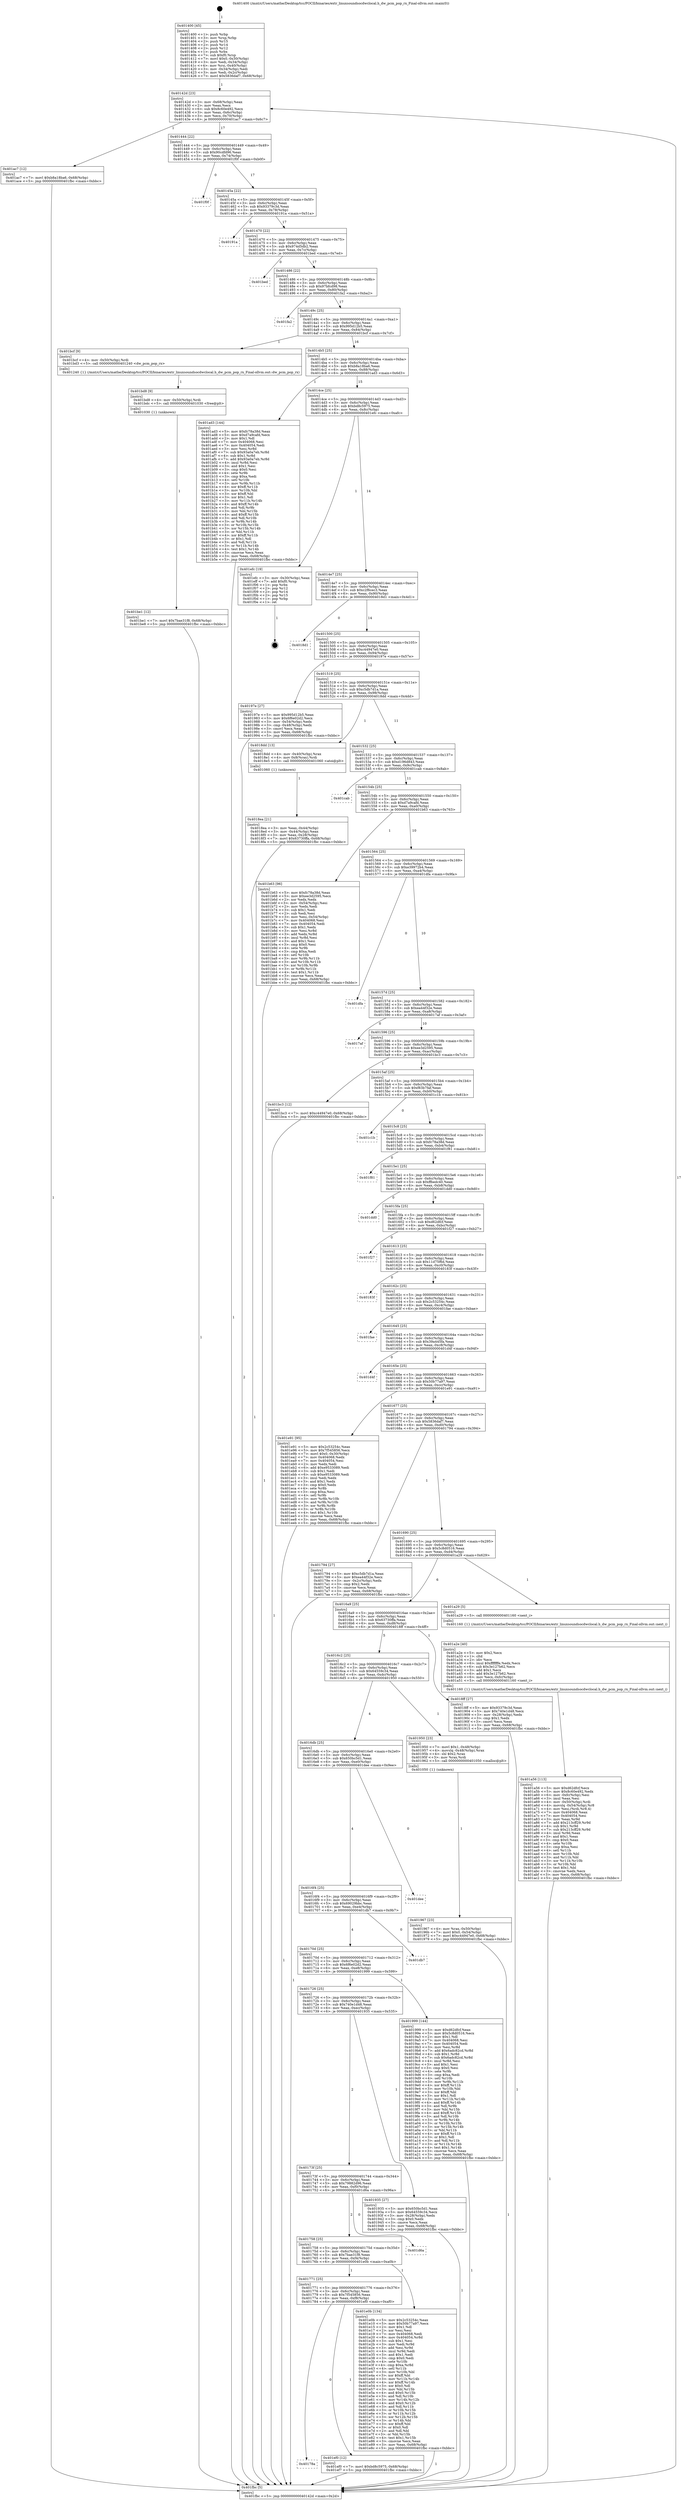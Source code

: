 digraph "0x401400" {
  label = "0x401400 (/mnt/c/Users/mathe/Desktop/tcc/POCII/binaries/extr_linuxsoundsocdwclocal.h_dw_pcm_pop_rx_Final-ollvm.out::main(0))"
  labelloc = "t"
  node[shape=record]

  Entry [label="",width=0.3,height=0.3,shape=circle,fillcolor=black,style=filled]
  "0x40142d" [label="{
     0x40142d [23]\l
     | [instrs]\l
     &nbsp;&nbsp;0x40142d \<+3\>: mov -0x68(%rbp),%eax\l
     &nbsp;&nbsp;0x401430 \<+2\>: mov %eax,%ecx\l
     &nbsp;&nbsp;0x401432 \<+6\>: sub $0x8c60e492,%ecx\l
     &nbsp;&nbsp;0x401438 \<+3\>: mov %eax,-0x6c(%rbp)\l
     &nbsp;&nbsp;0x40143b \<+3\>: mov %ecx,-0x70(%rbp)\l
     &nbsp;&nbsp;0x40143e \<+6\>: je 0000000000401ac7 \<main+0x6c7\>\l
  }"]
  "0x401ac7" [label="{
     0x401ac7 [12]\l
     | [instrs]\l
     &nbsp;&nbsp;0x401ac7 \<+7\>: movl $0xb8a18ba6,-0x68(%rbp)\l
     &nbsp;&nbsp;0x401ace \<+5\>: jmp 0000000000401fbc \<main+0xbbc\>\l
  }"]
  "0x401444" [label="{
     0x401444 [22]\l
     | [instrs]\l
     &nbsp;&nbsp;0x401444 \<+5\>: jmp 0000000000401449 \<main+0x49\>\l
     &nbsp;&nbsp;0x401449 \<+3\>: mov -0x6c(%rbp),%eax\l
     &nbsp;&nbsp;0x40144c \<+5\>: sub $0x90cdfd96,%eax\l
     &nbsp;&nbsp;0x401451 \<+3\>: mov %eax,-0x74(%rbp)\l
     &nbsp;&nbsp;0x401454 \<+6\>: je 0000000000401f0f \<main+0xb0f\>\l
  }"]
  Exit [label="",width=0.3,height=0.3,shape=circle,fillcolor=black,style=filled,peripheries=2]
  "0x401f0f" [label="{
     0x401f0f\l
  }", style=dashed]
  "0x40145a" [label="{
     0x40145a [22]\l
     | [instrs]\l
     &nbsp;&nbsp;0x40145a \<+5\>: jmp 000000000040145f \<main+0x5f\>\l
     &nbsp;&nbsp;0x40145f \<+3\>: mov -0x6c(%rbp),%eax\l
     &nbsp;&nbsp;0x401462 \<+5\>: sub $0x93379c3d,%eax\l
     &nbsp;&nbsp;0x401467 \<+3\>: mov %eax,-0x78(%rbp)\l
     &nbsp;&nbsp;0x40146a \<+6\>: je 000000000040191a \<main+0x51a\>\l
  }"]
  "0x40178a" [label="{
     0x40178a\l
  }", style=dashed]
  "0x40191a" [label="{
     0x40191a\l
  }", style=dashed]
  "0x401470" [label="{
     0x401470 [22]\l
     | [instrs]\l
     &nbsp;&nbsp;0x401470 \<+5\>: jmp 0000000000401475 \<main+0x75\>\l
     &nbsp;&nbsp;0x401475 \<+3\>: mov -0x6c(%rbp),%eax\l
     &nbsp;&nbsp;0x401478 \<+5\>: sub $0x974d5db2,%eax\l
     &nbsp;&nbsp;0x40147d \<+3\>: mov %eax,-0x7c(%rbp)\l
     &nbsp;&nbsp;0x401480 \<+6\>: je 0000000000401bed \<main+0x7ed\>\l
  }"]
  "0x401ef0" [label="{
     0x401ef0 [12]\l
     | [instrs]\l
     &nbsp;&nbsp;0x401ef0 \<+7\>: movl $0xbd8c5975,-0x68(%rbp)\l
     &nbsp;&nbsp;0x401ef7 \<+5\>: jmp 0000000000401fbc \<main+0xbbc\>\l
  }"]
  "0x401bed" [label="{
     0x401bed\l
  }", style=dashed]
  "0x401486" [label="{
     0x401486 [22]\l
     | [instrs]\l
     &nbsp;&nbsp;0x401486 \<+5\>: jmp 000000000040148b \<main+0x8b\>\l
     &nbsp;&nbsp;0x40148b \<+3\>: mov -0x6c(%rbp),%eax\l
     &nbsp;&nbsp;0x40148e \<+5\>: sub $0x97bfcd98,%eax\l
     &nbsp;&nbsp;0x401493 \<+3\>: mov %eax,-0x80(%rbp)\l
     &nbsp;&nbsp;0x401496 \<+6\>: je 0000000000401fa2 \<main+0xba2\>\l
  }"]
  "0x401771" [label="{
     0x401771 [25]\l
     | [instrs]\l
     &nbsp;&nbsp;0x401771 \<+5\>: jmp 0000000000401776 \<main+0x376\>\l
     &nbsp;&nbsp;0x401776 \<+3\>: mov -0x6c(%rbp),%eax\l
     &nbsp;&nbsp;0x401779 \<+5\>: sub $0x7f545856,%eax\l
     &nbsp;&nbsp;0x40177e \<+6\>: mov %eax,-0xf8(%rbp)\l
     &nbsp;&nbsp;0x401784 \<+6\>: je 0000000000401ef0 \<main+0xaf0\>\l
  }"]
  "0x401fa2" [label="{
     0x401fa2\l
  }", style=dashed]
  "0x40149c" [label="{
     0x40149c [25]\l
     | [instrs]\l
     &nbsp;&nbsp;0x40149c \<+5\>: jmp 00000000004014a1 \<main+0xa1\>\l
     &nbsp;&nbsp;0x4014a1 \<+3\>: mov -0x6c(%rbp),%eax\l
     &nbsp;&nbsp;0x4014a4 \<+5\>: sub $0x995d12b5,%eax\l
     &nbsp;&nbsp;0x4014a9 \<+6\>: mov %eax,-0x84(%rbp)\l
     &nbsp;&nbsp;0x4014af \<+6\>: je 0000000000401bcf \<main+0x7cf\>\l
  }"]
  "0x401e0b" [label="{
     0x401e0b [134]\l
     | [instrs]\l
     &nbsp;&nbsp;0x401e0b \<+5\>: mov $0x2c53254c,%eax\l
     &nbsp;&nbsp;0x401e10 \<+5\>: mov $0x50b77a97,%ecx\l
     &nbsp;&nbsp;0x401e15 \<+2\>: mov $0x1,%dl\l
     &nbsp;&nbsp;0x401e17 \<+2\>: xor %esi,%esi\l
     &nbsp;&nbsp;0x401e19 \<+7\>: mov 0x404068,%edi\l
     &nbsp;&nbsp;0x401e20 \<+8\>: mov 0x404054,%r8d\l
     &nbsp;&nbsp;0x401e28 \<+3\>: sub $0x1,%esi\l
     &nbsp;&nbsp;0x401e2b \<+3\>: mov %edi,%r9d\l
     &nbsp;&nbsp;0x401e2e \<+3\>: add %esi,%r9d\l
     &nbsp;&nbsp;0x401e31 \<+4\>: imul %r9d,%edi\l
     &nbsp;&nbsp;0x401e35 \<+3\>: and $0x1,%edi\l
     &nbsp;&nbsp;0x401e38 \<+3\>: cmp $0x0,%edi\l
     &nbsp;&nbsp;0x401e3b \<+4\>: sete %r10b\l
     &nbsp;&nbsp;0x401e3f \<+4\>: cmp $0xa,%r8d\l
     &nbsp;&nbsp;0x401e43 \<+4\>: setl %r11b\l
     &nbsp;&nbsp;0x401e47 \<+3\>: mov %r10b,%bl\l
     &nbsp;&nbsp;0x401e4a \<+3\>: xor $0xff,%bl\l
     &nbsp;&nbsp;0x401e4d \<+3\>: mov %r11b,%r14b\l
     &nbsp;&nbsp;0x401e50 \<+4\>: xor $0xff,%r14b\l
     &nbsp;&nbsp;0x401e54 \<+3\>: xor $0x0,%dl\l
     &nbsp;&nbsp;0x401e57 \<+3\>: mov %bl,%r15b\l
     &nbsp;&nbsp;0x401e5a \<+4\>: and $0x0,%r15b\l
     &nbsp;&nbsp;0x401e5e \<+3\>: and %dl,%r10b\l
     &nbsp;&nbsp;0x401e61 \<+3\>: mov %r14b,%r12b\l
     &nbsp;&nbsp;0x401e64 \<+4\>: and $0x0,%r12b\l
     &nbsp;&nbsp;0x401e68 \<+3\>: and %dl,%r11b\l
     &nbsp;&nbsp;0x401e6b \<+3\>: or %r10b,%r15b\l
     &nbsp;&nbsp;0x401e6e \<+3\>: or %r11b,%r12b\l
     &nbsp;&nbsp;0x401e71 \<+3\>: xor %r12b,%r15b\l
     &nbsp;&nbsp;0x401e74 \<+3\>: or %r14b,%bl\l
     &nbsp;&nbsp;0x401e77 \<+3\>: xor $0xff,%bl\l
     &nbsp;&nbsp;0x401e7a \<+3\>: or $0x0,%dl\l
     &nbsp;&nbsp;0x401e7d \<+2\>: and %dl,%bl\l
     &nbsp;&nbsp;0x401e7f \<+3\>: or %bl,%r15b\l
     &nbsp;&nbsp;0x401e82 \<+4\>: test $0x1,%r15b\l
     &nbsp;&nbsp;0x401e86 \<+3\>: cmovne %ecx,%eax\l
     &nbsp;&nbsp;0x401e89 \<+3\>: mov %eax,-0x68(%rbp)\l
     &nbsp;&nbsp;0x401e8c \<+5\>: jmp 0000000000401fbc \<main+0xbbc\>\l
  }"]
  "0x401bcf" [label="{
     0x401bcf [9]\l
     | [instrs]\l
     &nbsp;&nbsp;0x401bcf \<+4\>: mov -0x50(%rbp),%rdi\l
     &nbsp;&nbsp;0x401bd3 \<+5\>: call 0000000000401240 \<dw_pcm_pop_rx\>\l
     | [calls]\l
     &nbsp;&nbsp;0x401240 \{1\} (/mnt/c/Users/mathe/Desktop/tcc/POCII/binaries/extr_linuxsoundsocdwclocal.h_dw_pcm_pop_rx_Final-ollvm.out::dw_pcm_pop_rx)\l
  }"]
  "0x4014b5" [label="{
     0x4014b5 [25]\l
     | [instrs]\l
     &nbsp;&nbsp;0x4014b5 \<+5\>: jmp 00000000004014ba \<main+0xba\>\l
     &nbsp;&nbsp;0x4014ba \<+3\>: mov -0x6c(%rbp),%eax\l
     &nbsp;&nbsp;0x4014bd \<+5\>: sub $0xb8a18ba6,%eax\l
     &nbsp;&nbsp;0x4014c2 \<+6\>: mov %eax,-0x88(%rbp)\l
     &nbsp;&nbsp;0x4014c8 \<+6\>: je 0000000000401ad3 \<main+0x6d3\>\l
  }"]
  "0x401758" [label="{
     0x401758 [25]\l
     | [instrs]\l
     &nbsp;&nbsp;0x401758 \<+5\>: jmp 000000000040175d \<main+0x35d\>\l
     &nbsp;&nbsp;0x40175d \<+3\>: mov -0x6c(%rbp),%eax\l
     &nbsp;&nbsp;0x401760 \<+5\>: sub $0x7bae31f8,%eax\l
     &nbsp;&nbsp;0x401765 \<+6\>: mov %eax,-0xf4(%rbp)\l
     &nbsp;&nbsp;0x40176b \<+6\>: je 0000000000401e0b \<main+0xa0b\>\l
  }"]
  "0x401ad3" [label="{
     0x401ad3 [144]\l
     | [instrs]\l
     &nbsp;&nbsp;0x401ad3 \<+5\>: mov $0xfc78a38d,%eax\l
     &nbsp;&nbsp;0x401ad8 \<+5\>: mov $0xd7a9cafd,%ecx\l
     &nbsp;&nbsp;0x401add \<+2\>: mov $0x1,%dl\l
     &nbsp;&nbsp;0x401adf \<+7\>: mov 0x404068,%esi\l
     &nbsp;&nbsp;0x401ae6 \<+7\>: mov 0x404054,%edi\l
     &nbsp;&nbsp;0x401aed \<+3\>: mov %esi,%r8d\l
     &nbsp;&nbsp;0x401af0 \<+7\>: sub $0x93a0a7eb,%r8d\l
     &nbsp;&nbsp;0x401af7 \<+4\>: sub $0x1,%r8d\l
     &nbsp;&nbsp;0x401afb \<+7\>: add $0x93a0a7eb,%r8d\l
     &nbsp;&nbsp;0x401b02 \<+4\>: imul %r8d,%esi\l
     &nbsp;&nbsp;0x401b06 \<+3\>: and $0x1,%esi\l
     &nbsp;&nbsp;0x401b09 \<+3\>: cmp $0x0,%esi\l
     &nbsp;&nbsp;0x401b0c \<+4\>: sete %r9b\l
     &nbsp;&nbsp;0x401b10 \<+3\>: cmp $0xa,%edi\l
     &nbsp;&nbsp;0x401b13 \<+4\>: setl %r10b\l
     &nbsp;&nbsp;0x401b17 \<+3\>: mov %r9b,%r11b\l
     &nbsp;&nbsp;0x401b1a \<+4\>: xor $0xff,%r11b\l
     &nbsp;&nbsp;0x401b1e \<+3\>: mov %r10b,%bl\l
     &nbsp;&nbsp;0x401b21 \<+3\>: xor $0xff,%bl\l
     &nbsp;&nbsp;0x401b24 \<+3\>: xor $0x1,%dl\l
     &nbsp;&nbsp;0x401b27 \<+3\>: mov %r11b,%r14b\l
     &nbsp;&nbsp;0x401b2a \<+4\>: and $0xff,%r14b\l
     &nbsp;&nbsp;0x401b2e \<+3\>: and %dl,%r9b\l
     &nbsp;&nbsp;0x401b31 \<+3\>: mov %bl,%r15b\l
     &nbsp;&nbsp;0x401b34 \<+4\>: and $0xff,%r15b\l
     &nbsp;&nbsp;0x401b38 \<+3\>: and %dl,%r10b\l
     &nbsp;&nbsp;0x401b3b \<+3\>: or %r9b,%r14b\l
     &nbsp;&nbsp;0x401b3e \<+3\>: or %r10b,%r15b\l
     &nbsp;&nbsp;0x401b41 \<+3\>: xor %r15b,%r14b\l
     &nbsp;&nbsp;0x401b44 \<+3\>: or %bl,%r11b\l
     &nbsp;&nbsp;0x401b47 \<+4\>: xor $0xff,%r11b\l
     &nbsp;&nbsp;0x401b4b \<+3\>: or $0x1,%dl\l
     &nbsp;&nbsp;0x401b4e \<+3\>: and %dl,%r11b\l
     &nbsp;&nbsp;0x401b51 \<+3\>: or %r11b,%r14b\l
     &nbsp;&nbsp;0x401b54 \<+4\>: test $0x1,%r14b\l
     &nbsp;&nbsp;0x401b58 \<+3\>: cmovne %ecx,%eax\l
     &nbsp;&nbsp;0x401b5b \<+3\>: mov %eax,-0x68(%rbp)\l
     &nbsp;&nbsp;0x401b5e \<+5\>: jmp 0000000000401fbc \<main+0xbbc\>\l
  }"]
  "0x4014ce" [label="{
     0x4014ce [25]\l
     | [instrs]\l
     &nbsp;&nbsp;0x4014ce \<+5\>: jmp 00000000004014d3 \<main+0xd3\>\l
     &nbsp;&nbsp;0x4014d3 \<+3\>: mov -0x6c(%rbp),%eax\l
     &nbsp;&nbsp;0x4014d6 \<+5\>: sub $0xbd8c5975,%eax\l
     &nbsp;&nbsp;0x4014db \<+6\>: mov %eax,-0x8c(%rbp)\l
     &nbsp;&nbsp;0x4014e1 \<+6\>: je 0000000000401efc \<main+0xafc\>\l
  }"]
  "0x401d6a" [label="{
     0x401d6a\l
  }", style=dashed]
  "0x401efc" [label="{
     0x401efc [19]\l
     | [instrs]\l
     &nbsp;&nbsp;0x401efc \<+3\>: mov -0x30(%rbp),%eax\l
     &nbsp;&nbsp;0x401eff \<+7\>: add $0xf0,%rsp\l
     &nbsp;&nbsp;0x401f06 \<+1\>: pop %rbx\l
     &nbsp;&nbsp;0x401f07 \<+2\>: pop %r12\l
     &nbsp;&nbsp;0x401f09 \<+2\>: pop %r14\l
     &nbsp;&nbsp;0x401f0b \<+2\>: pop %r15\l
     &nbsp;&nbsp;0x401f0d \<+1\>: pop %rbp\l
     &nbsp;&nbsp;0x401f0e \<+1\>: ret\l
  }"]
  "0x4014e7" [label="{
     0x4014e7 [25]\l
     | [instrs]\l
     &nbsp;&nbsp;0x4014e7 \<+5\>: jmp 00000000004014ec \<main+0xec\>\l
     &nbsp;&nbsp;0x4014ec \<+3\>: mov -0x6c(%rbp),%eax\l
     &nbsp;&nbsp;0x4014ef \<+5\>: sub $0xc2f6cec3,%eax\l
     &nbsp;&nbsp;0x4014f4 \<+6\>: mov %eax,-0x90(%rbp)\l
     &nbsp;&nbsp;0x4014fa \<+6\>: je 00000000004018d1 \<main+0x4d1\>\l
  }"]
  "0x401be1" [label="{
     0x401be1 [12]\l
     | [instrs]\l
     &nbsp;&nbsp;0x401be1 \<+7\>: movl $0x7bae31f8,-0x68(%rbp)\l
     &nbsp;&nbsp;0x401be8 \<+5\>: jmp 0000000000401fbc \<main+0xbbc\>\l
  }"]
  "0x4018d1" [label="{
     0x4018d1\l
  }", style=dashed]
  "0x401500" [label="{
     0x401500 [25]\l
     | [instrs]\l
     &nbsp;&nbsp;0x401500 \<+5\>: jmp 0000000000401505 \<main+0x105\>\l
     &nbsp;&nbsp;0x401505 \<+3\>: mov -0x6c(%rbp),%eax\l
     &nbsp;&nbsp;0x401508 \<+5\>: sub $0xc44947e0,%eax\l
     &nbsp;&nbsp;0x40150d \<+6\>: mov %eax,-0x94(%rbp)\l
     &nbsp;&nbsp;0x401513 \<+6\>: je 000000000040197e \<main+0x57e\>\l
  }"]
  "0x401bd8" [label="{
     0x401bd8 [9]\l
     | [instrs]\l
     &nbsp;&nbsp;0x401bd8 \<+4\>: mov -0x50(%rbp),%rdi\l
     &nbsp;&nbsp;0x401bdc \<+5\>: call 0000000000401030 \<free@plt\>\l
     | [calls]\l
     &nbsp;&nbsp;0x401030 \{1\} (unknown)\l
  }"]
  "0x40197e" [label="{
     0x40197e [27]\l
     | [instrs]\l
     &nbsp;&nbsp;0x40197e \<+5\>: mov $0x995d12b5,%eax\l
     &nbsp;&nbsp;0x401983 \<+5\>: mov $0x6f6e02d2,%ecx\l
     &nbsp;&nbsp;0x401988 \<+3\>: mov -0x54(%rbp),%edx\l
     &nbsp;&nbsp;0x40198b \<+3\>: cmp -0x48(%rbp),%edx\l
     &nbsp;&nbsp;0x40198e \<+3\>: cmovl %ecx,%eax\l
     &nbsp;&nbsp;0x401991 \<+3\>: mov %eax,-0x68(%rbp)\l
     &nbsp;&nbsp;0x401994 \<+5\>: jmp 0000000000401fbc \<main+0xbbc\>\l
  }"]
  "0x401519" [label="{
     0x401519 [25]\l
     | [instrs]\l
     &nbsp;&nbsp;0x401519 \<+5\>: jmp 000000000040151e \<main+0x11e\>\l
     &nbsp;&nbsp;0x40151e \<+3\>: mov -0x6c(%rbp),%eax\l
     &nbsp;&nbsp;0x401521 \<+5\>: sub $0xc5db7d1a,%eax\l
     &nbsp;&nbsp;0x401526 \<+6\>: mov %eax,-0x98(%rbp)\l
     &nbsp;&nbsp;0x40152c \<+6\>: je 00000000004018dd \<main+0x4dd\>\l
  }"]
  "0x401a56" [label="{
     0x401a56 [113]\l
     | [instrs]\l
     &nbsp;&nbsp;0x401a56 \<+5\>: mov $0xd62dfcf,%ecx\l
     &nbsp;&nbsp;0x401a5b \<+5\>: mov $0x8c60e492,%edx\l
     &nbsp;&nbsp;0x401a60 \<+6\>: mov -0xfc(%rbp),%esi\l
     &nbsp;&nbsp;0x401a66 \<+3\>: imul %eax,%esi\l
     &nbsp;&nbsp;0x401a69 \<+4\>: mov -0x50(%rbp),%rdi\l
     &nbsp;&nbsp;0x401a6d \<+4\>: movslq -0x54(%rbp),%r8\l
     &nbsp;&nbsp;0x401a71 \<+4\>: mov %esi,(%rdi,%r8,4)\l
     &nbsp;&nbsp;0x401a75 \<+7\>: mov 0x404068,%eax\l
     &nbsp;&nbsp;0x401a7c \<+7\>: mov 0x404054,%esi\l
     &nbsp;&nbsp;0x401a83 \<+3\>: mov %eax,%r9d\l
     &nbsp;&nbsp;0x401a86 \<+7\>: add $0x213cff29,%r9d\l
     &nbsp;&nbsp;0x401a8d \<+4\>: sub $0x1,%r9d\l
     &nbsp;&nbsp;0x401a91 \<+7\>: sub $0x213cff29,%r9d\l
     &nbsp;&nbsp;0x401a98 \<+4\>: imul %r9d,%eax\l
     &nbsp;&nbsp;0x401a9c \<+3\>: and $0x1,%eax\l
     &nbsp;&nbsp;0x401a9f \<+3\>: cmp $0x0,%eax\l
     &nbsp;&nbsp;0x401aa2 \<+4\>: sete %r10b\l
     &nbsp;&nbsp;0x401aa6 \<+3\>: cmp $0xa,%esi\l
     &nbsp;&nbsp;0x401aa9 \<+4\>: setl %r11b\l
     &nbsp;&nbsp;0x401aad \<+3\>: mov %r10b,%bl\l
     &nbsp;&nbsp;0x401ab0 \<+3\>: and %r11b,%bl\l
     &nbsp;&nbsp;0x401ab3 \<+3\>: xor %r11b,%r10b\l
     &nbsp;&nbsp;0x401ab6 \<+3\>: or %r10b,%bl\l
     &nbsp;&nbsp;0x401ab9 \<+3\>: test $0x1,%bl\l
     &nbsp;&nbsp;0x401abc \<+3\>: cmovne %edx,%ecx\l
     &nbsp;&nbsp;0x401abf \<+3\>: mov %ecx,-0x68(%rbp)\l
     &nbsp;&nbsp;0x401ac2 \<+5\>: jmp 0000000000401fbc \<main+0xbbc\>\l
  }"]
  "0x4018dd" [label="{
     0x4018dd [13]\l
     | [instrs]\l
     &nbsp;&nbsp;0x4018dd \<+4\>: mov -0x40(%rbp),%rax\l
     &nbsp;&nbsp;0x4018e1 \<+4\>: mov 0x8(%rax),%rdi\l
     &nbsp;&nbsp;0x4018e5 \<+5\>: call 0000000000401060 \<atoi@plt\>\l
     | [calls]\l
     &nbsp;&nbsp;0x401060 \{1\} (unknown)\l
  }"]
  "0x401532" [label="{
     0x401532 [25]\l
     | [instrs]\l
     &nbsp;&nbsp;0x401532 \<+5\>: jmp 0000000000401537 \<main+0x137\>\l
     &nbsp;&nbsp;0x401537 \<+3\>: mov -0x6c(%rbp),%eax\l
     &nbsp;&nbsp;0x40153a \<+5\>: sub $0xd196d843,%eax\l
     &nbsp;&nbsp;0x40153f \<+6\>: mov %eax,-0x9c(%rbp)\l
     &nbsp;&nbsp;0x401545 \<+6\>: je 0000000000401cab \<main+0x8ab\>\l
  }"]
  "0x401a2e" [label="{
     0x401a2e [40]\l
     | [instrs]\l
     &nbsp;&nbsp;0x401a2e \<+5\>: mov $0x2,%ecx\l
     &nbsp;&nbsp;0x401a33 \<+1\>: cltd\l
     &nbsp;&nbsp;0x401a34 \<+2\>: idiv %ecx\l
     &nbsp;&nbsp;0x401a36 \<+6\>: imul $0xfffffffe,%edx,%ecx\l
     &nbsp;&nbsp;0x401a3c \<+6\>: sub $0x3e127b62,%ecx\l
     &nbsp;&nbsp;0x401a42 \<+3\>: add $0x1,%ecx\l
     &nbsp;&nbsp;0x401a45 \<+6\>: add $0x3e127b62,%ecx\l
     &nbsp;&nbsp;0x401a4b \<+6\>: mov %ecx,-0xfc(%rbp)\l
     &nbsp;&nbsp;0x401a51 \<+5\>: call 0000000000401160 \<next_i\>\l
     | [calls]\l
     &nbsp;&nbsp;0x401160 \{1\} (/mnt/c/Users/mathe/Desktop/tcc/POCII/binaries/extr_linuxsoundsocdwclocal.h_dw_pcm_pop_rx_Final-ollvm.out::next_i)\l
  }"]
  "0x401cab" [label="{
     0x401cab\l
  }", style=dashed]
  "0x40154b" [label="{
     0x40154b [25]\l
     | [instrs]\l
     &nbsp;&nbsp;0x40154b \<+5\>: jmp 0000000000401550 \<main+0x150\>\l
     &nbsp;&nbsp;0x401550 \<+3\>: mov -0x6c(%rbp),%eax\l
     &nbsp;&nbsp;0x401553 \<+5\>: sub $0xd7a9cafd,%eax\l
     &nbsp;&nbsp;0x401558 \<+6\>: mov %eax,-0xa0(%rbp)\l
     &nbsp;&nbsp;0x40155e \<+6\>: je 0000000000401b63 \<main+0x763\>\l
  }"]
  "0x401967" [label="{
     0x401967 [23]\l
     | [instrs]\l
     &nbsp;&nbsp;0x401967 \<+4\>: mov %rax,-0x50(%rbp)\l
     &nbsp;&nbsp;0x40196b \<+7\>: movl $0x0,-0x54(%rbp)\l
     &nbsp;&nbsp;0x401972 \<+7\>: movl $0xc44947e0,-0x68(%rbp)\l
     &nbsp;&nbsp;0x401979 \<+5\>: jmp 0000000000401fbc \<main+0xbbc\>\l
  }"]
  "0x401b63" [label="{
     0x401b63 [96]\l
     | [instrs]\l
     &nbsp;&nbsp;0x401b63 \<+5\>: mov $0xfc78a38d,%eax\l
     &nbsp;&nbsp;0x401b68 \<+5\>: mov $0xee3d2595,%ecx\l
     &nbsp;&nbsp;0x401b6d \<+2\>: xor %edx,%edx\l
     &nbsp;&nbsp;0x401b6f \<+3\>: mov -0x54(%rbp),%esi\l
     &nbsp;&nbsp;0x401b72 \<+2\>: mov %edx,%edi\l
     &nbsp;&nbsp;0x401b74 \<+3\>: sub $0x1,%edi\l
     &nbsp;&nbsp;0x401b77 \<+2\>: sub %edi,%esi\l
     &nbsp;&nbsp;0x401b79 \<+3\>: mov %esi,-0x54(%rbp)\l
     &nbsp;&nbsp;0x401b7c \<+7\>: mov 0x404068,%esi\l
     &nbsp;&nbsp;0x401b83 \<+7\>: mov 0x404054,%edi\l
     &nbsp;&nbsp;0x401b8a \<+3\>: sub $0x1,%edx\l
     &nbsp;&nbsp;0x401b8d \<+3\>: mov %esi,%r8d\l
     &nbsp;&nbsp;0x401b90 \<+3\>: add %edx,%r8d\l
     &nbsp;&nbsp;0x401b93 \<+4\>: imul %r8d,%esi\l
     &nbsp;&nbsp;0x401b97 \<+3\>: and $0x1,%esi\l
     &nbsp;&nbsp;0x401b9a \<+3\>: cmp $0x0,%esi\l
     &nbsp;&nbsp;0x401b9d \<+4\>: sete %r9b\l
     &nbsp;&nbsp;0x401ba1 \<+3\>: cmp $0xa,%edi\l
     &nbsp;&nbsp;0x401ba4 \<+4\>: setl %r10b\l
     &nbsp;&nbsp;0x401ba8 \<+3\>: mov %r9b,%r11b\l
     &nbsp;&nbsp;0x401bab \<+3\>: and %r10b,%r11b\l
     &nbsp;&nbsp;0x401bae \<+3\>: xor %r10b,%r9b\l
     &nbsp;&nbsp;0x401bb1 \<+3\>: or %r9b,%r11b\l
     &nbsp;&nbsp;0x401bb4 \<+4\>: test $0x1,%r11b\l
     &nbsp;&nbsp;0x401bb8 \<+3\>: cmovne %ecx,%eax\l
     &nbsp;&nbsp;0x401bbb \<+3\>: mov %eax,-0x68(%rbp)\l
     &nbsp;&nbsp;0x401bbe \<+5\>: jmp 0000000000401fbc \<main+0xbbc\>\l
  }"]
  "0x401564" [label="{
     0x401564 [25]\l
     | [instrs]\l
     &nbsp;&nbsp;0x401564 \<+5\>: jmp 0000000000401569 \<main+0x169\>\l
     &nbsp;&nbsp;0x401569 \<+3\>: mov -0x6c(%rbp),%eax\l
     &nbsp;&nbsp;0x40156c \<+5\>: sub $0xe39972b4,%eax\l
     &nbsp;&nbsp;0x401571 \<+6\>: mov %eax,-0xa4(%rbp)\l
     &nbsp;&nbsp;0x401577 \<+6\>: je 0000000000401dfa \<main+0x9fa\>\l
  }"]
  "0x40173f" [label="{
     0x40173f [25]\l
     | [instrs]\l
     &nbsp;&nbsp;0x40173f \<+5\>: jmp 0000000000401744 \<main+0x344\>\l
     &nbsp;&nbsp;0x401744 \<+3\>: mov -0x6c(%rbp),%eax\l
     &nbsp;&nbsp;0x401747 \<+5\>: sub $0x79882d96,%eax\l
     &nbsp;&nbsp;0x40174c \<+6\>: mov %eax,-0xf0(%rbp)\l
     &nbsp;&nbsp;0x401752 \<+6\>: je 0000000000401d6a \<main+0x96a\>\l
  }"]
  "0x401dfa" [label="{
     0x401dfa\l
  }", style=dashed]
  "0x40157d" [label="{
     0x40157d [25]\l
     | [instrs]\l
     &nbsp;&nbsp;0x40157d \<+5\>: jmp 0000000000401582 \<main+0x182\>\l
     &nbsp;&nbsp;0x401582 \<+3\>: mov -0x6c(%rbp),%eax\l
     &nbsp;&nbsp;0x401585 \<+5\>: sub $0xea44f32e,%eax\l
     &nbsp;&nbsp;0x40158a \<+6\>: mov %eax,-0xa8(%rbp)\l
     &nbsp;&nbsp;0x401590 \<+6\>: je 00000000004017af \<main+0x3af\>\l
  }"]
  "0x401935" [label="{
     0x401935 [27]\l
     | [instrs]\l
     &nbsp;&nbsp;0x401935 \<+5\>: mov $0x650bc5d1,%eax\l
     &nbsp;&nbsp;0x40193a \<+5\>: mov $0x64559c34,%ecx\l
     &nbsp;&nbsp;0x40193f \<+3\>: mov -0x28(%rbp),%edx\l
     &nbsp;&nbsp;0x401942 \<+3\>: cmp $0x0,%edx\l
     &nbsp;&nbsp;0x401945 \<+3\>: cmove %ecx,%eax\l
     &nbsp;&nbsp;0x401948 \<+3\>: mov %eax,-0x68(%rbp)\l
     &nbsp;&nbsp;0x40194b \<+5\>: jmp 0000000000401fbc \<main+0xbbc\>\l
  }"]
  "0x4017af" [label="{
     0x4017af\l
  }", style=dashed]
  "0x401596" [label="{
     0x401596 [25]\l
     | [instrs]\l
     &nbsp;&nbsp;0x401596 \<+5\>: jmp 000000000040159b \<main+0x19b\>\l
     &nbsp;&nbsp;0x40159b \<+3\>: mov -0x6c(%rbp),%eax\l
     &nbsp;&nbsp;0x40159e \<+5\>: sub $0xee3d2595,%eax\l
     &nbsp;&nbsp;0x4015a3 \<+6\>: mov %eax,-0xac(%rbp)\l
     &nbsp;&nbsp;0x4015a9 \<+6\>: je 0000000000401bc3 \<main+0x7c3\>\l
  }"]
  "0x401726" [label="{
     0x401726 [25]\l
     | [instrs]\l
     &nbsp;&nbsp;0x401726 \<+5\>: jmp 000000000040172b \<main+0x32b\>\l
     &nbsp;&nbsp;0x40172b \<+3\>: mov -0x6c(%rbp),%eax\l
     &nbsp;&nbsp;0x40172e \<+5\>: sub $0x740e1d48,%eax\l
     &nbsp;&nbsp;0x401733 \<+6\>: mov %eax,-0xec(%rbp)\l
     &nbsp;&nbsp;0x401739 \<+6\>: je 0000000000401935 \<main+0x535\>\l
  }"]
  "0x401bc3" [label="{
     0x401bc3 [12]\l
     | [instrs]\l
     &nbsp;&nbsp;0x401bc3 \<+7\>: movl $0xc44947e0,-0x68(%rbp)\l
     &nbsp;&nbsp;0x401bca \<+5\>: jmp 0000000000401fbc \<main+0xbbc\>\l
  }"]
  "0x4015af" [label="{
     0x4015af [25]\l
     | [instrs]\l
     &nbsp;&nbsp;0x4015af \<+5\>: jmp 00000000004015b4 \<main+0x1b4\>\l
     &nbsp;&nbsp;0x4015b4 \<+3\>: mov -0x6c(%rbp),%eax\l
     &nbsp;&nbsp;0x4015b7 \<+5\>: sub $0xf83b7faf,%eax\l
     &nbsp;&nbsp;0x4015bc \<+6\>: mov %eax,-0xb0(%rbp)\l
     &nbsp;&nbsp;0x4015c2 \<+6\>: je 0000000000401c1b \<main+0x81b\>\l
  }"]
  "0x401999" [label="{
     0x401999 [144]\l
     | [instrs]\l
     &nbsp;&nbsp;0x401999 \<+5\>: mov $0xd62dfcf,%eax\l
     &nbsp;&nbsp;0x40199e \<+5\>: mov $0x5c8d0516,%ecx\l
     &nbsp;&nbsp;0x4019a3 \<+2\>: mov $0x1,%dl\l
     &nbsp;&nbsp;0x4019a5 \<+7\>: mov 0x404068,%esi\l
     &nbsp;&nbsp;0x4019ac \<+7\>: mov 0x404054,%edi\l
     &nbsp;&nbsp;0x4019b3 \<+3\>: mov %esi,%r8d\l
     &nbsp;&nbsp;0x4019b6 \<+7\>: add $0x6adc82cd,%r8d\l
     &nbsp;&nbsp;0x4019bd \<+4\>: sub $0x1,%r8d\l
     &nbsp;&nbsp;0x4019c1 \<+7\>: sub $0x6adc82cd,%r8d\l
     &nbsp;&nbsp;0x4019c8 \<+4\>: imul %r8d,%esi\l
     &nbsp;&nbsp;0x4019cc \<+3\>: and $0x1,%esi\l
     &nbsp;&nbsp;0x4019cf \<+3\>: cmp $0x0,%esi\l
     &nbsp;&nbsp;0x4019d2 \<+4\>: sete %r9b\l
     &nbsp;&nbsp;0x4019d6 \<+3\>: cmp $0xa,%edi\l
     &nbsp;&nbsp;0x4019d9 \<+4\>: setl %r10b\l
     &nbsp;&nbsp;0x4019dd \<+3\>: mov %r9b,%r11b\l
     &nbsp;&nbsp;0x4019e0 \<+4\>: xor $0xff,%r11b\l
     &nbsp;&nbsp;0x4019e4 \<+3\>: mov %r10b,%bl\l
     &nbsp;&nbsp;0x4019e7 \<+3\>: xor $0xff,%bl\l
     &nbsp;&nbsp;0x4019ea \<+3\>: xor $0x1,%dl\l
     &nbsp;&nbsp;0x4019ed \<+3\>: mov %r11b,%r14b\l
     &nbsp;&nbsp;0x4019f0 \<+4\>: and $0xff,%r14b\l
     &nbsp;&nbsp;0x4019f4 \<+3\>: and %dl,%r9b\l
     &nbsp;&nbsp;0x4019f7 \<+3\>: mov %bl,%r15b\l
     &nbsp;&nbsp;0x4019fa \<+4\>: and $0xff,%r15b\l
     &nbsp;&nbsp;0x4019fe \<+3\>: and %dl,%r10b\l
     &nbsp;&nbsp;0x401a01 \<+3\>: or %r9b,%r14b\l
     &nbsp;&nbsp;0x401a04 \<+3\>: or %r10b,%r15b\l
     &nbsp;&nbsp;0x401a07 \<+3\>: xor %r15b,%r14b\l
     &nbsp;&nbsp;0x401a0a \<+3\>: or %bl,%r11b\l
     &nbsp;&nbsp;0x401a0d \<+4\>: xor $0xff,%r11b\l
     &nbsp;&nbsp;0x401a11 \<+3\>: or $0x1,%dl\l
     &nbsp;&nbsp;0x401a14 \<+3\>: and %dl,%r11b\l
     &nbsp;&nbsp;0x401a17 \<+3\>: or %r11b,%r14b\l
     &nbsp;&nbsp;0x401a1a \<+4\>: test $0x1,%r14b\l
     &nbsp;&nbsp;0x401a1e \<+3\>: cmovne %ecx,%eax\l
     &nbsp;&nbsp;0x401a21 \<+3\>: mov %eax,-0x68(%rbp)\l
     &nbsp;&nbsp;0x401a24 \<+5\>: jmp 0000000000401fbc \<main+0xbbc\>\l
  }"]
  "0x401c1b" [label="{
     0x401c1b\l
  }", style=dashed]
  "0x4015c8" [label="{
     0x4015c8 [25]\l
     | [instrs]\l
     &nbsp;&nbsp;0x4015c8 \<+5\>: jmp 00000000004015cd \<main+0x1cd\>\l
     &nbsp;&nbsp;0x4015cd \<+3\>: mov -0x6c(%rbp),%eax\l
     &nbsp;&nbsp;0x4015d0 \<+5\>: sub $0xfc78a38d,%eax\l
     &nbsp;&nbsp;0x4015d5 \<+6\>: mov %eax,-0xb4(%rbp)\l
     &nbsp;&nbsp;0x4015db \<+6\>: je 0000000000401f81 \<main+0xb81\>\l
  }"]
  "0x40170d" [label="{
     0x40170d [25]\l
     | [instrs]\l
     &nbsp;&nbsp;0x40170d \<+5\>: jmp 0000000000401712 \<main+0x312\>\l
     &nbsp;&nbsp;0x401712 \<+3\>: mov -0x6c(%rbp),%eax\l
     &nbsp;&nbsp;0x401715 \<+5\>: sub $0x6f6e02d2,%eax\l
     &nbsp;&nbsp;0x40171a \<+6\>: mov %eax,-0xe8(%rbp)\l
     &nbsp;&nbsp;0x401720 \<+6\>: je 0000000000401999 \<main+0x599\>\l
  }"]
  "0x401f81" [label="{
     0x401f81\l
  }", style=dashed]
  "0x4015e1" [label="{
     0x4015e1 [25]\l
     | [instrs]\l
     &nbsp;&nbsp;0x4015e1 \<+5\>: jmp 00000000004015e6 \<main+0x1e6\>\l
     &nbsp;&nbsp;0x4015e6 \<+3\>: mov -0x6c(%rbp),%eax\l
     &nbsp;&nbsp;0x4015e9 \<+5\>: sub $0xffbedc40,%eax\l
     &nbsp;&nbsp;0x4015ee \<+6\>: mov %eax,-0xb8(%rbp)\l
     &nbsp;&nbsp;0x4015f4 \<+6\>: je 0000000000401dd0 \<main+0x9d0\>\l
  }"]
  "0x401db7" [label="{
     0x401db7\l
  }", style=dashed]
  "0x401dd0" [label="{
     0x401dd0\l
  }", style=dashed]
  "0x4015fa" [label="{
     0x4015fa [25]\l
     | [instrs]\l
     &nbsp;&nbsp;0x4015fa \<+5\>: jmp 00000000004015ff \<main+0x1ff\>\l
     &nbsp;&nbsp;0x4015ff \<+3\>: mov -0x6c(%rbp),%eax\l
     &nbsp;&nbsp;0x401602 \<+5\>: sub $0xd62dfcf,%eax\l
     &nbsp;&nbsp;0x401607 \<+6\>: mov %eax,-0xbc(%rbp)\l
     &nbsp;&nbsp;0x40160d \<+6\>: je 0000000000401f27 \<main+0xb27\>\l
  }"]
  "0x4016f4" [label="{
     0x4016f4 [25]\l
     | [instrs]\l
     &nbsp;&nbsp;0x4016f4 \<+5\>: jmp 00000000004016f9 \<main+0x2f9\>\l
     &nbsp;&nbsp;0x4016f9 \<+3\>: mov -0x6c(%rbp),%eax\l
     &nbsp;&nbsp;0x4016fc \<+5\>: sub $0x69029bbc,%eax\l
     &nbsp;&nbsp;0x401701 \<+6\>: mov %eax,-0xe4(%rbp)\l
     &nbsp;&nbsp;0x401707 \<+6\>: je 0000000000401db7 \<main+0x9b7\>\l
  }"]
  "0x401f27" [label="{
     0x401f27\l
  }", style=dashed]
  "0x401613" [label="{
     0x401613 [25]\l
     | [instrs]\l
     &nbsp;&nbsp;0x401613 \<+5\>: jmp 0000000000401618 \<main+0x218\>\l
     &nbsp;&nbsp;0x401618 \<+3\>: mov -0x6c(%rbp),%eax\l
     &nbsp;&nbsp;0x40161b \<+5\>: sub $0x11d75f6d,%eax\l
     &nbsp;&nbsp;0x401620 \<+6\>: mov %eax,-0xc0(%rbp)\l
     &nbsp;&nbsp;0x401626 \<+6\>: je 000000000040183f \<main+0x43f\>\l
  }"]
  "0x401dee" [label="{
     0x401dee\l
  }", style=dashed]
  "0x40183f" [label="{
     0x40183f\l
  }", style=dashed]
  "0x40162c" [label="{
     0x40162c [25]\l
     | [instrs]\l
     &nbsp;&nbsp;0x40162c \<+5\>: jmp 0000000000401631 \<main+0x231\>\l
     &nbsp;&nbsp;0x401631 \<+3\>: mov -0x6c(%rbp),%eax\l
     &nbsp;&nbsp;0x401634 \<+5\>: sub $0x2c53254c,%eax\l
     &nbsp;&nbsp;0x401639 \<+6\>: mov %eax,-0xc4(%rbp)\l
     &nbsp;&nbsp;0x40163f \<+6\>: je 0000000000401fae \<main+0xbae\>\l
  }"]
  "0x4016db" [label="{
     0x4016db [25]\l
     | [instrs]\l
     &nbsp;&nbsp;0x4016db \<+5\>: jmp 00000000004016e0 \<main+0x2e0\>\l
     &nbsp;&nbsp;0x4016e0 \<+3\>: mov -0x6c(%rbp),%eax\l
     &nbsp;&nbsp;0x4016e3 \<+5\>: sub $0x650bc5d1,%eax\l
     &nbsp;&nbsp;0x4016e8 \<+6\>: mov %eax,-0xe0(%rbp)\l
     &nbsp;&nbsp;0x4016ee \<+6\>: je 0000000000401dee \<main+0x9ee\>\l
  }"]
  "0x401fae" [label="{
     0x401fae\l
  }", style=dashed]
  "0x401645" [label="{
     0x401645 [25]\l
     | [instrs]\l
     &nbsp;&nbsp;0x401645 \<+5\>: jmp 000000000040164a \<main+0x24a\>\l
     &nbsp;&nbsp;0x40164a \<+3\>: mov -0x6c(%rbp),%eax\l
     &nbsp;&nbsp;0x40164d \<+5\>: sub $0x39a445fa,%eax\l
     &nbsp;&nbsp;0x401652 \<+6\>: mov %eax,-0xc8(%rbp)\l
     &nbsp;&nbsp;0x401658 \<+6\>: je 0000000000401d4f \<main+0x94f\>\l
  }"]
  "0x401950" [label="{
     0x401950 [23]\l
     | [instrs]\l
     &nbsp;&nbsp;0x401950 \<+7\>: movl $0x1,-0x48(%rbp)\l
     &nbsp;&nbsp;0x401957 \<+4\>: movslq -0x48(%rbp),%rax\l
     &nbsp;&nbsp;0x40195b \<+4\>: shl $0x2,%rax\l
     &nbsp;&nbsp;0x40195f \<+3\>: mov %rax,%rdi\l
     &nbsp;&nbsp;0x401962 \<+5\>: call 0000000000401050 \<malloc@plt\>\l
     | [calls]\l
     &nbsp;&nbsp;0x401050 \{1\} (unknown)\l
  }"]
  "0x401d4f" [label="{
     0x401d4f\l
  }", style=dashed]
  "0x40165e" [label="{
     0x40165e [25]\l
     | [instrs]\l
     &nbsp;&nbsp;0x40165e \<+5\>: jmp 0000000000401663 \<main+0x263\>\l
     &nbsp;&nbsp;0x401663 \<+3\>: mov -0x6c(%rbp),%eax\l
     &nbsp;&nbsp;0x401666 \<+5\>: sub $0x50b77a97,%eax\l
     &nbsp;&nbsp;0x40166b \<+6\>: mov %eax,-0xcc(%rbp)\l
     &nbsp;&nbsp;0x401671 \<+6\>: je 0000000000401e91 \<main+0xa91\>\l
  }"]
  "0x4016c2" [label="{
     0x4016c2 [25]\l
     | [instrs]\l
     &nbsp;&nbsp;0x4016c2 \<+5\>: jmp 00000000004016c7 \<main+0x2c7\>\l
     &nbsp;&nbsp;0x4016c7 \<+3\>: mov -0x6c(%rbp),%eax\l
     &nbsp;&nbsp;0x4016ca \<+5\>: sub $0x64559c34,%eax\l
     &nbsp;&nbsp;0x4016cf \<+6\>: mov %eax,-0xdc(%rbp)\l
     &nbsp;&nbsp;0x4016d5 \<+6\>: je 0000000000401950 \<main+0x550\>\l
  }"]
  "0x401e91" [label="{
     0x401e91 [95]\l
     | [instrs]\l
     &nbsp;&nbsp;0x401e91 \<+5\>: mov $0x2c53254c,%eax\l
     &nbsp;&nbsp;0x401e96 \<+5\>: mov $0x7f545856,%ecx\l
     &nbsp;&nbsp;0x401e9b \<+7\>: movl $0x0,-0x30(%rbp)\l
     &nbsp;&nbsp;0x401ea2 \<+7\>: mov 0x404068,%edx\l
     &nbsp;&nbsp;0x401ea9 \<+7\>: mov 0x404054,%esi\l
     &nbsp;&nbsp;0x401eb0 \<+2\>: mov %edx,%edi\l
     &nbsp;&nbsp;0x401eb2 \<+6\>: add $0xe9533089,%edi\l
     &nbsp;&nbsp;0x401eb8 \<+3\>: sub $0x1,%edi\l
     &nbsp;&nbsp;0x401ebb \<+6\>: sub $0xe9533089,%edi\l
     &nbsp;&nbsp;0x401ec1 \<+3\>: imul %edi,%edx\l
     &nbsp;&nbsp;0x401ec4 \<+3\>: and $0x1,%edx\l
     &nbsp;&nbsp;0x401ec7 \<+3\>: cmp $0x0,%edx\l
     &nbsp;&nbsp;0x401eca \<+4\>: sete %r8b\l
     &nbsp;&nbsp;0x401ece \<+3\>: cmp $0xa,%esi\l
     &nbsp;&nbsp;0x401ed1 \<+4\>: setl %r9b\l
     &nbsp;&nbsp;0x401ed5 \<+3\>: mov %r8b,%r10b\l
     &nbsp;&nbsp;0x401ed8 \<+3\>: and %r9b,%r10b\l
     &nbsp;&nbsp;0x401edb \<+3\>: xor %r9b,%r8b\l
     &nbsp;&nbsp;0x401ede \<+3\>: or %r8b,%r10b\l
     &nbsp;&nbsp;0x401ee1 \<+4\>: test $0x1,%r10b\l
     &nbsp;&nbsp;0x401ee5 \<+3\>: cmovne %ecx,%eax\l
     &nbsp;&nbsp;0x401ee8 \<+3\>: mov %eax,-0x68(%rbp)\l
     &nbsp;&nbsp;0x401eeb \<+5\>: jmp 0000000000401fbc \<main+0xbbc\>\l
  }"]
  "0x401677" [label="{
     0x401677 [25]\l
     | [instrs]\l
     &nbsp;&nbsp;0x401677 \<+5\>: jmp 000000000040167c \<main+0x27c\>\l
     &nbsp;&nbsp;0x40167c \<+3\>: mov -0x6c(%rbp),%eax\l
     &nbsp;&nbsp;0x40167f \<+5\>: sub $0x5836daf7,%eax\l
     &nbsp;&nbsp;0x401684 \<+6\>: mov %eax,-0xd0(%rbp)\l
     &nbsp;&nbsp;0x40168a \<+6\>: je 0000000000401794 \<main+0x394\>\l
  }"]
  "0x4018ff" [label="{
     0x4018ff [27]\l
     | [instrs]\l
     &nbsp;&nbsp;0x4018ff \<+5\>: mov $0x93379c3d,%eax\l
     &nbsp;&nbsp;0x401904 \<+5\>: mov $0x740e1d48,%ecx\l
     &nbsp;&nbsp;0x401909 \<+3\>: mov -0x28(%rbp),%edx\l
     &nbsp;&nbsp;0x40190c \<+3\>: cmp $0x1,%edx\l
     &nbsp;&nbsp;0x40190f \<+3\>: cmovl %ecx,%eax\l
     &nbsp;&nbsp;0x401912 \<+3\>: mov %eax,-0x68(%rbp)\l
     &nbsp;&nbsp;0x401915 \<+5\>: jmp 0000000000401fbc \<main+0xbbc\>\l
  }"]
  "0x401794" [label="{
     0x401794 [27]\l
     | [instrs]\l
     &nbsp;&nbsp;0x401794 \<+5\>: mov $0xc5db7d1a,%eax\l
     &nbsp;&nbsp;0x401799 \<+5\>: mov $0xea44f32e,%ecx\l
     &nbsp;&nbsp;0x40179e \<+3\>: mov -0x2c(%rbp),%edx\l
     &nbsp;&nbsp;0x4017a1 \<+3\>: cmp $0x2,%edx\l
     &nbsp;&nbsp;0x4017a4 \<+3\>: cmovne %ecx,%eax\l
     &nbsp;&nbsp;0x4017a7 \<+3\>: mov %eax,-0x68(%rbp)\l
     &nbsp;&nbsp;0x4017aa \<+5\>: jmp 0000000000401fbc \<main+0xbbc\>\l
  }"]
  "0x401690" [label="{
     0x401690 [25]\l
     | [instrs]\l
     &nbsp;&nbsp;0x401690 \<+5\>: jmp 0000000000401695 \<main+0x295\>\l
     &nbsp;&nbsp;0x401695 \<+3\>: mov -0x6c(%rbp),%eax\l
     &nbsp;&nbsp;0x401698 \<+5\>: sub $0x5c8d0516,%eax\l
     &nbsp;&nbsp;0x40169d \<+6\>: mov %eax,-0xd4(%rbp)\l
     &nbsp;&nbsp;0x4016a3 \<+6\>: je 0000000000401a29 \<main+0x629\>\l
  }"]
  "0x401fbc" [label="{
     0x401fbc [5]\l
     | [instrs]\l
     &nbsp;&nbsp;0x401fbc \<+5\>: jmp 000000000040142d \<main+0x2d\>\l
  }"]
  "0x401400" [label="{
     0x401400 [45]\l
     | [instrs]\l
     &nbsp;&nbsp;0x401400 \<+1\>: push %rbp\l
     &nbsp;&nbsp;0x401401 \<+3\>: mov %rsp,%rbp\l
     &nbsp;&nbsp;0x401404 \<+2\>: push %r15\l
     &nbsp;&nbsp;0x401406 \<+2\>: push %r14\l
     &nbsp;&nbsp;0x401408 \<+2\>: push %r12\l
     &nbsp;&nbsp;0x40140a \<+1\>: push %rbx\l
     &nbsp;&nbsp;0x40140b \<+7\>: sub $0xf0,%rsp\l
     &nbsp;&nbsp;0x401412 \<+7\>: movl $0x0,-0x30(%rbp)\l
     &nbsp;&nbsp;0x401419 \<+3\>: mov %edi,-0x34(%rbp)\l
     &nbsp;&nbsp;0x40141c \<+4\>: mov %rsi,-0x40(%rbp)\l
     &nbsp;&nbsp;0x401420 \<+3\>: mov -0x34(%rbp),%edi\l
     &nbsp;&nbsp;0x401423 \<+3\>: mov %edi,-0x2c(%rbp)\l
     &nbsp;&nbsp;0x401426 \<+7\>: movl $0x5836daf7,-0x68(%rbp)\l
  }"]
  "0x4018ea" [label="{
     0x4018ea [21]\l
     | [instrs]\l
     &nbsp;&nbsp;0x4018ea \<+3\>: mov %eax,-0x44(%rbp)\l
     &nbsp;&nbsp;0x4018ed \<+3\>: mov -0x44(%rbp),%eax\l
     &nbsp;&nbsp;0x4018f0 \<+3\>: mov %eax,-0x28(%rbp)\l
     &nbsp;&nbsp;0x4018f3 \<+7\>: movl $0x63730ffa,-0x68(%rbp)\l
     &nbsp;&nbsp;0x4018fa \<+5\>: jmp 0000000000401fbc \<main+0xbbc\>\l
  }"]
  "0x4016a9" [label="{
     0x4016a9 [25]\l
     | [instrs]\l
     &nbsp;&nbsp;0x4016a9 \<+5\>: jmp 00000000004016ae \<main+0x2ae\>\l
     &nbsp;&nbsp;0x4016ae \<+3\>: mov -0x6c(%rbp),%eax\l
     &nbsp;&nbsp;0x4016b1 \<+5\>: sub $0x63730ffa,%eax\l
     &nbsp;&nbsp;0x4016b6 \<+6\>: mov %eax,-0xd8(%rbp)\l
     &nbsp;&nbsp;0x4016bc \<+6\>: je 00000000004018ff \<main+0x4ff\>\l
  }"]
  "0x401a29" [label="{
     0x401a29 [5]\l
     | [instrs]\l
     &nbsp;&nbsp;0x401a29 \<+5\>: call 0000000000401160 \<next_i\>\l
     | [calls]\l
     &nbsp;&nbsp;0x401160 \{1\} (/mnt/c/Users/mathe/Desktop/tcc/POCII/binaries/extr_linuxsoundsocdwclocal.h_dw_pcm_pop_rx_Final-ollvm.out::next_i)\l
  }"]
  Entry -> "0x401400" [label=" 1"]
  "0x40142d" -> "0x401ac7" [label=" 1"]
  "0x40142d" -> "0x401444" [label=" 17"]
  "0x401efc" -> Exit [label=" 1"]
  "0x401444" -> "0x401f0f" [label=" 0"]
  "0x401444" -> "0x40145a" [label=" 17"]
  "0x401ef0" -> "0x401fbc" [label=" 1"]
  "0x40145a" -> "0x40191a" [label=" 0"]
  "0x40145a" -> "0x401470" [label=" 17"]
  "0x401771" -> "0x40178a" [label=" 0"]
  "0x401470" -> "0x401bed" [label=" 0"]
  "0x401470" -> "0x401486" [label=" 17"]
  "0x401771" -> "0x401ef0" [label=" 1"]
  "0x401486" -> "0x401fa2" [label=" 0"]
  "0x401486" -> "0x40149c" [label=" 17"]
  "0x401e91" -> "0x401fbc" [label=" 1"]
  "0x40149c" -> "0x401bcf" [label=" 1"]
  "0x40149c" -> "0x4014b5" [label=" 16"]
  "0x401e0b" -> "0x401fbc" [label=" 1"]
  "0x4014b5" -> "0x401ad3" [label=" 1"]
  "0x4014b5" -> "0x4014ce" [label=" 15"]
  "0x401758" -> "0x401e0b" [label=" 1"]
  "0x4014ce" -> "0x401efc" [label=" 1"]
  "0x4014ce" -> "0x4014e7" [label=" 14"]
  "0x401758" -> "0x401771" [label=" 1"]
  "0x4014e7" -> "0x4018d1" [label=" 0"]
  "0x4014e7" -> "0x401500" [label=" 14"]
  "0x40173f" -> "0x401d6a" [label=" 0"]
  "0x401500" -> "0x40197e" [label=" 2"]
  "0x401500" -> "0x401519" [label=" 12"]
  "0x40173f" -> "0x401758" [label=" 2"]
  "0x401519" -> "0x4018dd" [label=" 1"]
  "0x401519" -> "0x401532" [label=" 11"]
  "0x401be1" -> "0x401fbc" [label=" 1"]
  "0x401532" -> "0x401cab" [label=" 0"]
  "0x401532" -> "0x40154b" [label=" 11"]
  "0x401bd8" -> "0x401be1" [label=" 1"]
  "0x40154b" -> "0x401b63" [label=" 1"]
  "0x40154b" -> "0x401564" [label=" 10"]
  "0x401bcf" -> "0x401bd8" [label=" 1"]
  "0x401564" -> "0x401dfa" [label=" 0"]
  "0x401564" -> "0x40157d" [label=" 10"]
  "0x401bc3" -> "0x401fbc" [label=" 1"]
  "0x40157d" -> "0x4017af" [label=" 0"]
  "0x40157d" -> "0x401596" [label=" 10"]
  "0x401b63" -> "0x401fbc" [label=" 1"]
  "0x401596" -> "0x401bc3" [label=" 1"]
  "0x401596" -> "0x4015af" [label=" 9"]
  "0x401ac7" -> "0x401fbc" [label=" 1"]
  "0x4015af" -> "0x401c1b" [label=" 0"]
  "0x4015af" -> "0x4015c8" [label=" 9"]
  "0x401a56" -> "0x401fbc" [label=" 1"]
  "0x4015c8" -> "0x401f81" [label=" 0"]
  "0x4015c8" -> "0x4015e1" [label=" 9"]
  "0x401a29" -> "0x401a2e" [label=" 1"]
  "0x4015e1" -> "0x401dd0" [label=" 0"]
  "0x4015e1" -> "0x4015fa" [label=" 9"]
  "0x401999" -> "0x401fbc" [label=" 1"]
  "0x4015fa" -> "0x401f27" [label=" 0"]
  "0x4015fa" -> "0x401613" [label=" 9"]
  "0x401967" -> "0x401fbc" [label=" 1"]
  "0x401613" -> "0x40183f" [label=" 0"]
  "0x401613" -> "0x40162c" [label=" 9"]
  "0x401950" -> "0x401967" [label=" 1"]
  "0x40162c" -> "0x401fae" [label=" 0"]
  "0x40162c" -> "0x401645" [label=" 9"]
  "0x401726" -> "0x40173f" [label=" 2"]
  "0x401645" -> "0x401d4f" [label=" 0"]
  "0x401645" -> "0x40165e" [label=" 9"]
  "0x401726" -> "0x401935" [label=" 1"]
  "0x40165e" -> "0x401e91" [label=" 1"]
  "0x40165e" -> "0x401677" [label=" 8"]
  "0x40170d" -> "0x401726" [label=" 3"]
  "0x401677" -> "0x401794" [label=" 1"]
  "0x401677" -> "0x401690" [label=" 7"]
  "0x401794" -> "0x401fbc" [label=" 1"]
  "0x401400" -> "0x40142d" [label=" 1"]
  "0x401fbc" -> "0x40142d" [label=" 17"]
  "0x4018dd" -> "0x4018ea" [label=" 1"]
  "0x4018ea" -> "0x401fbc" [label=" 1"]
  "0x40170d" -> "0x401999" [label=" 1"]
  "0x401690" -> "0x401a29" [label=" 1"]
  "0x401690" -> "0x4016a9" [label=" 6"]
  "0x401a2e" -> "0x401a56" [label=" 1"]
  "0x4016a9" -> "0x4018ff" [label=" 1"]
  "0x4016a9" -> "0x4016c2" [label=" 5"]
  "0x4018ff" -> "0x401fbc" [label=" 1"]
  "0x401ad3" -> "0x401fbc" [label=" 1"]
  "0x4016c2" -> "0x401950" [label=" 1"]
  "0x4016c2" -> "0x4016db" [label=" 4"]
  "0x401935" -> "0x401fbc" [label=" 1"]
  "0x4016db" -> "0x401dee" [label=" 0"]
  "0x4016db" -> "0x4016f4" [label=" 4"]
  "0x40197e" -> "0x401fbc" [label=" 2"]
  "0x4016f4" -> "0x401db7" [label=" 0"]
  "0x4016f4" -> "0x40170d" [label=" 4"]
}
